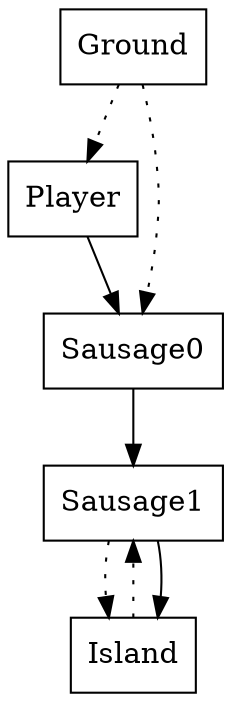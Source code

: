 digraph G {
node [shape=record];
	"Ground" -> "Player" [style=dotted];
	"Player" -> "Sausage0";
	"Ground" -> "Sausage0" [style=dotted];
	"Sausage0" -> "Sausage1";
	"Island" -> "Sausage1" [style=dotted];
	"Sausage1" -> "Island" [style=dotted];
	"Sausage1" -> "Island";
}